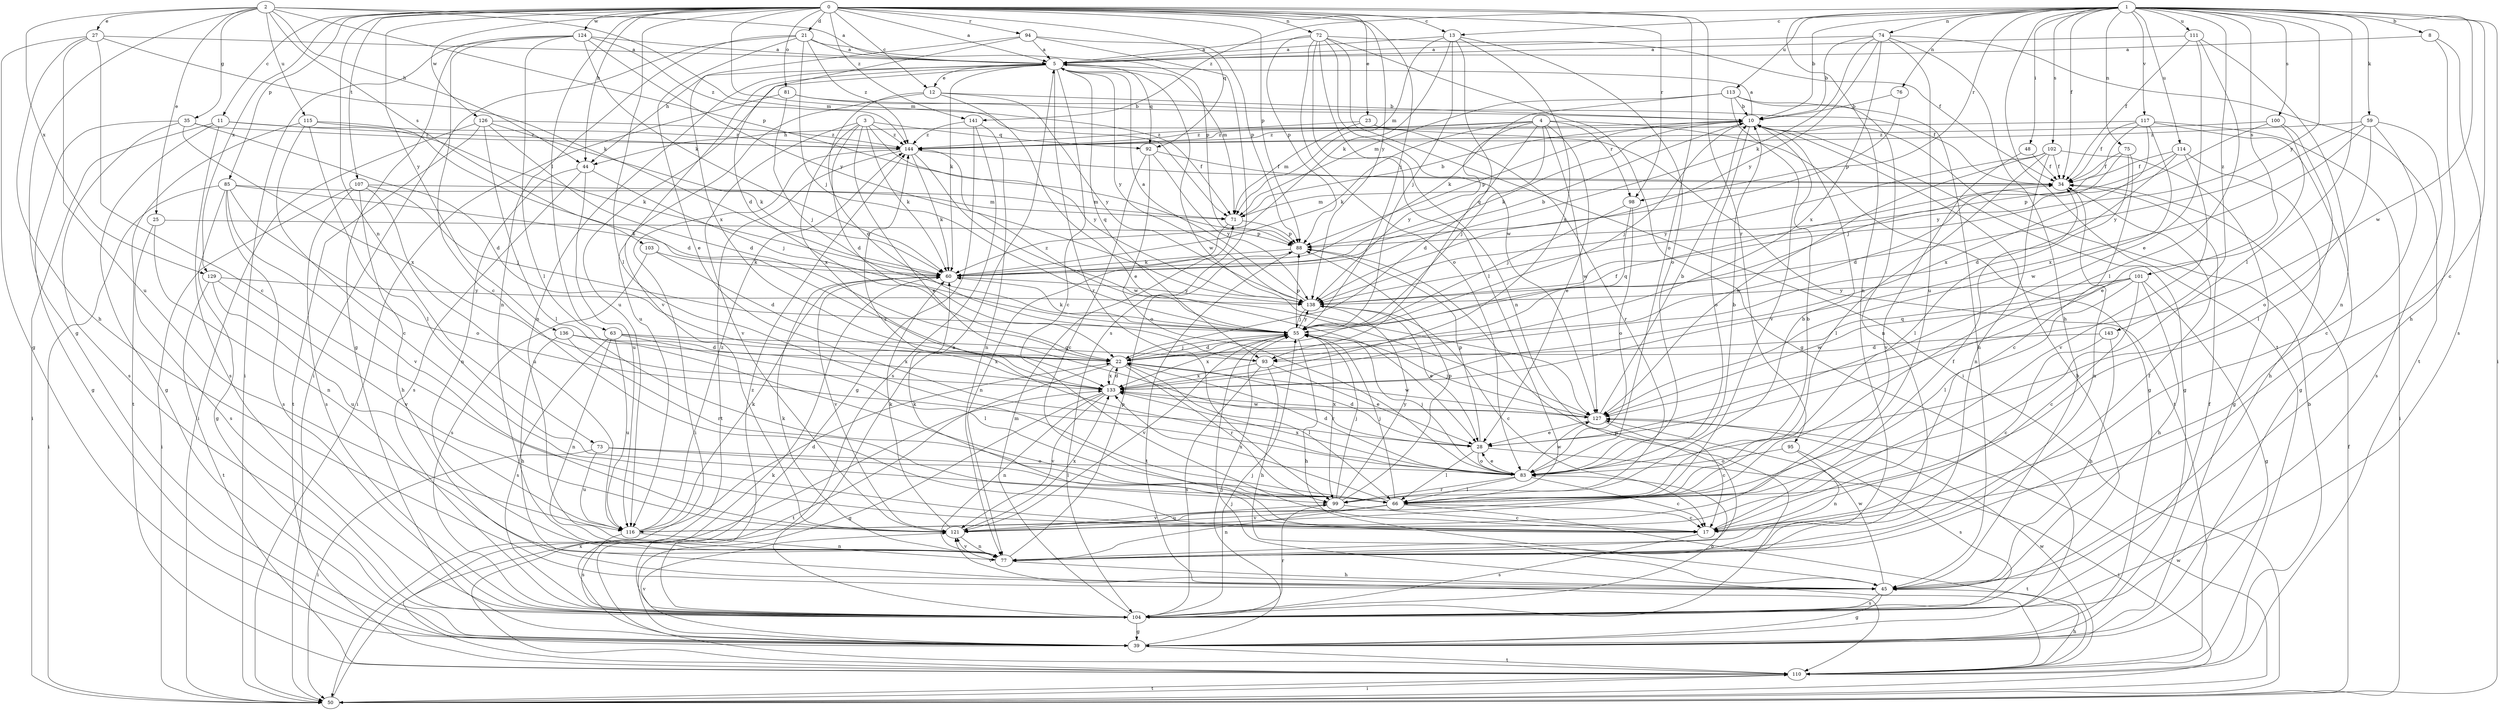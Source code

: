 strict digraph  {
0;
1;
2;
3;
4;
5;
8;
10;
11;
12;
13;
17;
21;
22;
23;
25;
27;
28;
34;
35;
39;
44;
45;
48;
50;
55;
59;
60;
63;
66;
71;
72;
73;
74;
75;
76;
77;
81;
83;
85;
88;
92;
93;
94;
95;
98;
99;
100;
101;
102;
103;
104;
107;
110;
111;
113;
114;
115;
116;
117;
121;
124;
126;
127;
129;
133;
136;
138;
141;
143;
144;
0 -> 5  [label=a];
0 -> 11  [label=c];
0 -> 12  [label=c];
0 -> 13  [label=c];
0 -> 21  [label=d];
0 -> 23  [label=e];
0 -> 44  [label=h];
0 -> 55  [label=j];
0 -> 63  [label=l];
0 -> 66  [label=l];
0 -> 71  [label=m];
0 -> 72  [label=n];
0 -> 73  [label=n];
0 -> 81  [label=o];
0 -> 83  [label=o];
0 -> 85  [label=p];
0 -> 88  [label=p];
0 -> 92  [label=q];
0 -> 94  [label=r];
0 -> 95  [label=r];
0 -> 98  [label=r];
0 -> 107  [label=t];
0 -> 124  [label=w];
0 -> 126  [label=w];
0 -> 129  [label=x];
0 -> 136  [label=y];
0 -> 138  [label=y];
0 -> 141  [label=z];
1 -> 8  [label=b];
1 -> 10  [label=b];
1 -> 13  [label=c];
1 -> 17  [label=c];
1 -> 34  [label=f];
1 -> 48  [label=i];
1 -> 50  [label=i];
1 -> 59  [label=k];
1 -> 66  [label=l];
1 -> 74  [label=n];
1 -> 75  [label=n];
1 -> 76  [label=n];
1 -> 77  [label=n];
1 -> 98  [label=r];
1 -> 100  [label=s];
1 -> 101  [label=s];
1 -> 102  [label=s];
1 -> 110  [label=t];
1 -> 111  [label=u];
1 -> 113  [label=u];
1 -> 114  [label=u];
1 -> 117  [label=v];
1 -> 127  [label=w];
1 -> 138  [label=y];
1 -> 141  [label=z];
1 -> 143  [label=z];
2 -> 5  [label=a];
2 -> 25  [label=e];
2 -> 27  [label=e];
2 -> 35  [label=g];
2 -> 39  [label=g];
2 -> 44  [label=h];
2 -> 71  [label=m];
2 -> 88  [label=p];
2 -> 103  [label=s];
2 -> 115  [label=u];
2 -> 129  [label=x];
3 -> 22  [label=d];
3 -> 28  [label=e];
3 -> 60  [label=k];
3 -> 92  [label=q];
3 -> 121  [label=v];
3 -> 133  [label=x];
3 -> 138  [label=y];
3 -> 144  [label=z];
4 -> 22  [label=d];
4 -> 28  [label=e];
4 -> 39  [label=g];
4 -> 44  [label=h];
4 -> 55  [label=j];
4 -> 60  [label=k];
4 -> 98  [label=r];
4 -> 127  [label=w];
4 -> 138  [label=y];
4 -> 144  [label=z];
5 -> 17  [label=c];
5 -> 44  [label=h];
5 -> 60  [label=k];
5 -> 71  [label=m];
5 -> 77  [label=n];
5 -> 92  [label=q];
5 -> 93  [label=q];
5 -> 99  [label=r];
5 -> 116  [label=u];
5 -> 121  [label=v];
5 -> 127  [label=w];
5 -> 138  [label=y];
5 -> 12  [label=e];
8 -> 5  [label=a];
8 -> 45  [label=h];
8 -> 104  [label=s];
10 -> 5  [label=a];
10 -> 39  [label=g];
10 -> 55  [label=j];
10 -> 60  [label=k];
10 -> 83  [label=o];
10 -> 88  [label=p];
10 -> 144  [label=z];
11 -> 39  [label=g];
11 -> 50  [label=i];
11 -> 60  [label=k];
11 -> 104  [label=s];
11 -> 144  [label=z];
12 -> 10  [label=b];
12 -> 28  [label=e];
12 -> 93  [label=q];
12 -> 116  [label=u];
12 -> 138  [label=y];
13 -> 5  [label=a];
13 -> 55  [label=j];
13 -> 60  [label=k];
13 -> 71  [label=m];
13 -> 83  [label=o];
13 -> 93  [label=q];
13 -> 133  [label=x];
17 -> 34  [label=f];
17 -> 60  [label=k];
17 -> 104  [label=s];
21 -> 5  [label=a];
21 -> 28  [label=e];
21 -> 50  [label=i];
21 -> 55  [label=j];
21 -> 77  [label=n];
21 -> 88  [label=p];
21 -> 144  [label=z];
22 -> 34  [label=f];
22 -> 55  [label=j];
22 -> 66  [label=l];
22 -> 99  [label=r];
22 -> 110  [label=t];
22 -> 127  [label=w];
22 -> 133  [label=x];
23 -> 71  [label=m];
23 -> 99  [label=r];
23 -> 110  [label=t];
23 -> 144  [label=z];
25 -> 77  [label=n];
25 -> 88  [label=p];
25 -> 104  [label=s];
27 -> 5  [label=a];
27 -> 17  [label=c];
27 -> 39  [label=g];
27 -> 45  [label=h];
27 -> 60  [label=k];
27 -> 116  [label=u];
28 -> 22  [label=d];
28 -> 50  [label=i];
28 -> 66  [label=l];
28 -> 83  [label=o];
28 -> 88  [label=p];
34 -> 71  [label=m];
34 -> 77  [label=n];
35 -> 22  [label=d];
35 -> 39  [label=g];
35 -> 104  [label=s];
35 -> 133  [label=x];
35 -> 144  [label=z];
39 -> 55  [label=j];
39 -> 110  [label=t];
39 -> 121  [label=v];
44 -> 55  [label=j];
44 -> 77  [label=n];
44 -> 104  [label=s];
44 -> 116  [label=u];
45 -> 39  [label=g];
45 -> 104  [label=s];
45 -> 121  [label=v];
45 -> 127  [label=w];
48 -> 34  [label=f];
48 -> 121  [label=v];
50 -> 34  [label=f];
50 -> 110  [label=t];
50 -> 127  [label=w];
50 -> 133  [label=x];
55 -> 22  [label=d];
55 -> 45  [label=h];
55 -> 60  [label=k];
55 -> 88  [label=p];
55 -> 99  [label=r];
55 -> 121  [label=v];
55 -> 133  [label=x];
55 -> 138  [label=y];
55 -> 144  [label=z];
59 -> 17  [label=c];
59 -> 83  [label=o];
59 -> 104  [label=s];
59 -> 133  [label=x];
59 -> 138  [label=y];
59 -> 144  [label=z];
60 -> 10  [label=b];
60 -> 121  [label=v];
60 -> 138  [label=y];
63 -> 66  [label=l];
63 -> 77  [label=n];
63 -> 93  [label=q];
63 -> 104  [label=s];
63 -> 116  [label=u];
63 -> 133  [label=x];
66 -> 10  [label=b];
66 -> 17  [label=c];
66 -> 55  [label=j];
66 -> 77  [label=n];
66 -> 110  [label=t];
66 -> 116  [label=u];
66 -> 121  [label=v];
66 -> 133  [label=x];
71 -> 10  [label=b];
71 -> 77  [label=n];
71 -> 88  [label=p];
72 -> 5  [label=a];
72 -> 34  [label=f];
72 -> 39  [label=g];
72 -> 50  [label=i];
72 -> 66  [label=l];
72 -> 77  [label=n];
72 -> 83  [label=o];
72 -> 88  [label=p];
72 -> 127  [label=w];
73 -> 50  [label=i];
73 -> 66  [label=l];
73 -> 83  [label=o];
73 -> 116  [label=u];
74 -> 5  [label=a];
74 -> 10  [label=b];
74 -> 45  [label=h];
74 -> 60  [label=k];
74 -> 110  [label=t];
74 -> 116  [label=u];
74 -> 133  [label=x];
74 -> 138  [label=y];
75 -> 17  [label=c];
75 -> 22  [label=d];
75 -> 34  [label=f];
75 -> 66  [label=l];
76 -> 10  [label=b];
76 -> 88  [label=p];
77 -> 34  [label=f];
77 -> 45  [label=h];
77 -> 60  [label=k];
77 -> 88  [label=p];
77 -> 121  [label=v];
81 -> 10  [label=b];
81 -> 34  [label=f];
81 -> 50  [label=i];
81 -> 55  [label=j];
83 -> 10  [label=b];
83 -> 17  [label=c];
83 -> 22  [label=d];
83 -> 28  [label=e];
83 -> 55  [label=j];
83 -> 66  [label=l];
83 -> 99  [label=r];
83 -> 127  [label=w];
83 -> 133  [label=x];
83 -> 144  [label=z];
85 -> 39  [label=g];
85 -> 50  [label=i];
85 -> 60  [label=k];
85 -> 71  [label=m];
85 -> 83  [label=o];
85 -> 104  [label=s];
85 -> 121  [label=v];
88 -> 60  [label=k];
88 -> 110  [label=t];
92 -> 17  [label=c];
92 -> 34  [label=f];
92 -> 83  [label=o];
92 -> 138  [label=y];
93 -> 28  [label=e];
93 -> 45  [label=h];
93 -> 104  [label=s];
93 -> 133  [label=x];
94 -> 5  [label=a];
94 -> 22  [label=d];
94 -> 88  [label=p];
94 -> 104  [label=s];
94 -> 133  [label=x];
95 -> 77  [label=n];
95 -> 83  [label=o];
95 -> 104  [label=s];
98 -> 55  [label=j];
98 -> 83  [label=o];
98 -> 93  [label=q];
99 -> 10  [label=b];
99 -> 17  [label=c];
99 -> 55  [label=j];
99 -> 88  [label=p];
99 -> 121  [label=v];
99 -> 138  [label=y];
100 -> 28  [label=e];
100 -> 66  [label=l];
100 -> 138  [label=y];
100 -> 144  [label=z];
101 -> 17  [label=c];
101 -> 39  [label=g];
101 -> 45  [label=h];
101 -> 66  [label=l];
101 -> 93  [label=q];
101 -> 127  [label=w];
101 -> 138  [label=y];
102 -> 34  [label=f];
102 -> 39  [label=g];
102 -> 66  [label=l];
102 -> 77  [label=n];
102 -> 127  [label=w];
102 -> 138  [label=y];
103 -> 22  [label=d];
103 -> 60  [label=k];
103 -> 104  [label=s];
104 -> 5  [label=a];
104 -> 10  [label=b];
104 -> 34  [label=f];
104 -> 39  [label=g];
104 -> 55  [label=j];
104 -> 71  [label=m];
104 -> 83  [label=o];
104 -> 88  [label=p];
104 -> 99  [label=r];
104 -> 144  [label=z];
107 -> 45  [label=h];
107 -> 50  [label=i];
107 -> 55  [label=j];
107 -> 71  [label=m];
107 -> 104  [label=s];
107 -> 116  [label=u];
110 -> 10  [label=b];
110 -> 45  [label=h];
110 -> 50  [label=i];
110 -> 55  [label=j];
110 -> 60  [label=k];
110 -> 127  [label=w];
111 -> 5  [label=a];
111 -> 28  [label=e];
111 -> 34  [label=f];
111 -> 66  [label=l];
111 -> 77  [label=n];
113 -> 10  [label=b];
113 -> 45  [label=h];
113 -> 60  [label=k];
113 -> 71  [label=m];
113 -> 77  [label=n];
113 -> 121  [label=v];
114 -> 22  [label=d];
114 -> 34  [label=f];
114 -> 45  [label=h];
114 -> 88  [label=p];
114 -> 121  [label=v];
115 -> 17  [label=c];
115 -> 22  [label=d];
115 -> 66  [label=l];
115 -> 110  [label=t];
115 -> 144  [label=z];
116 -> 22  [label=d];
116 -> 60  [label=k];
116 -> 77  [label=n];
116 -> 104  [label=s];
116 -> 144  [label=z];
117 -> 34  [label=f];
117 -> 39  [label=g];
117 -> 50  [label=i];
117 -> 55  [label=j];
117 -> 127  [label=w];
117 -> 133  [label=x];
117 -> 144  [label=z];
121 -> 60  [label=k];
121 -> 77  [label=n];
121 -> 133  [label=x];
124 -> 5  [label=a];
124 -> 17  [label=c];
124 -> 39  [label=g];
124 -> 50  [label=i];
124 -> 60  [label=k];
124 -> 66  [label=l];
124 -> 138  [label=y];
124 -> 144  [label=z];
126 -> 22  [label=d];
126 -> 50  [label=i];
126 -> 60  [label=k];
126 -> 66  [label=l];
126 -> 110  [label=t];
126 -> 144  [label=z];
127 -> 10  [label=b];
127 -> 17  [label=c];
127 -> 28  [label=e];
127 -> 55  [label=j];
127 -> 133  [label=x];
129 -> 110  [label=t];
129 -> 116  [label=u];
129 -> 121  [label=v];
129 -> 138  [label=y];
133 -> 22  [label=d];
133 -> 39  [label=g];
133 -> 77  [label=n];
133 -> 121  [label=v];
133 -> 127  [label=w];
136 -> 22  [label=d];
136 -> 45  [label=h];
136 -> 99  [label=r];
136 -> 133  [label=x];
138 -> 5  [label=a];
138 -> 17  [label=c];
138 -> 28  [label=e];
138 -> 55  [label=j];
141 -> 39  [label=g];
141 -> 77  [label=n];
141 -> 104  [label=s];
141 -> 144  [label=z];
143 -> 17  [label=c];
143 -> 22  [label=d];
143 -> 45  [label=h];
144 -> 34  [label=f];
144 -> 50  [label=i];
144 -> 60  [label=k];
144 -> 110  [label=t];
144 -> 127  [label=w];
}
